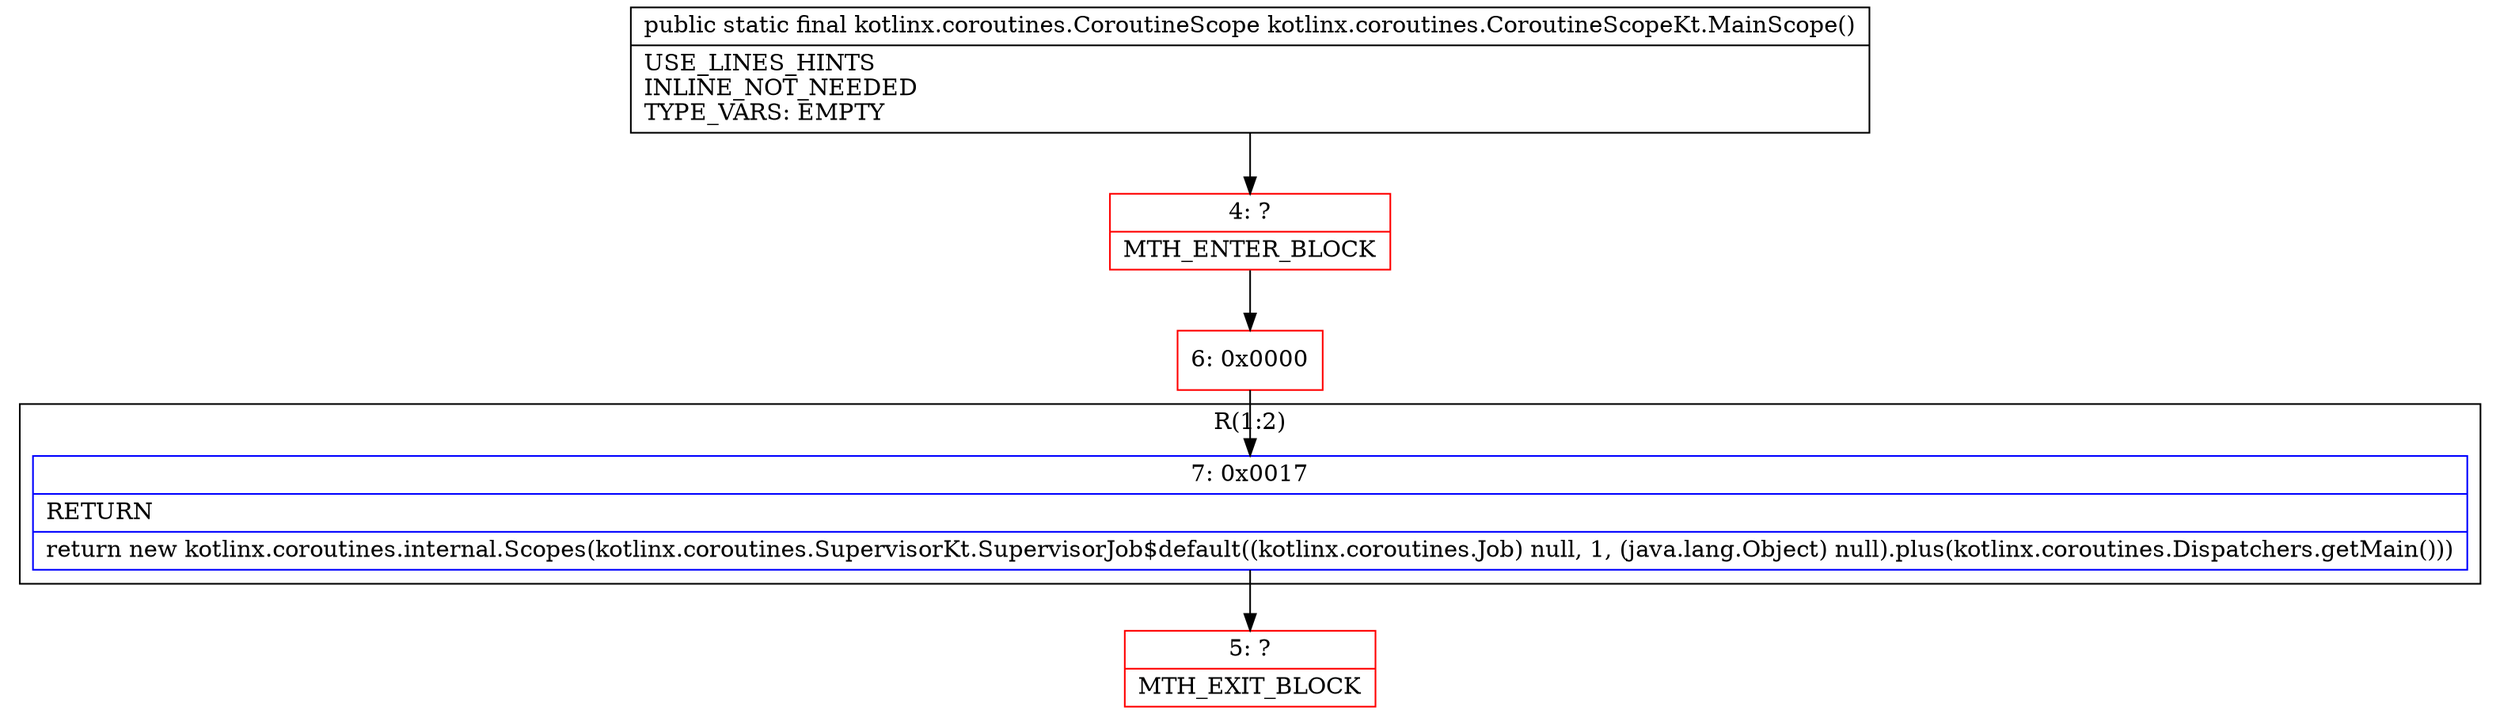 digraph "CFG forkotlinx.coroutines.CoroutineScopeKt.MainScope()Lkotlinx\/coroutines\/CoroutineScope;" {
subgraph cluster_Region_528742543 {
label = "R(1:2)";
node [shape=record,color=blue];
Node_7 [shape=record,label="{7\:\ 0x0017|RETURN\l|return new kotlinx.coroutines.internal.Scopes(kotlinx.coroutines.SupervisorKt.SupervisorJob$default((kotlinx.coroutines.Job) null, 1, (java.lang.Object) null).plus(kotlinx.coroutines.Dispatchers.getMain()))\l}"];
}
Node_4 [shape=record,color=red,label="{4\:\ ?|MTH_ENTER_BLOCK\l}"];
Node_6 [shape=record,color=red,label="{6\:\ 0x0000}"];
Node_5 [shape=record,color=red,label="{5\:\ ?|MTH_EXIT_BLOCK\l}"];
MethodNode[shape=record,label="{public static final kotlinx.coroutines.CoroutineScope kotlinx.coroutines.CoroutineScopeKt.MainScope()  | USE_LINES_HINTS\lINLINE_NOT_NEEDED\lTYPE_VARS: EMPTY\l}"];
MethodNode -> Node_4;Node_7 -> Node_5;
Node_4 -> Node_6;
Node_6 -> Node_7;
}

